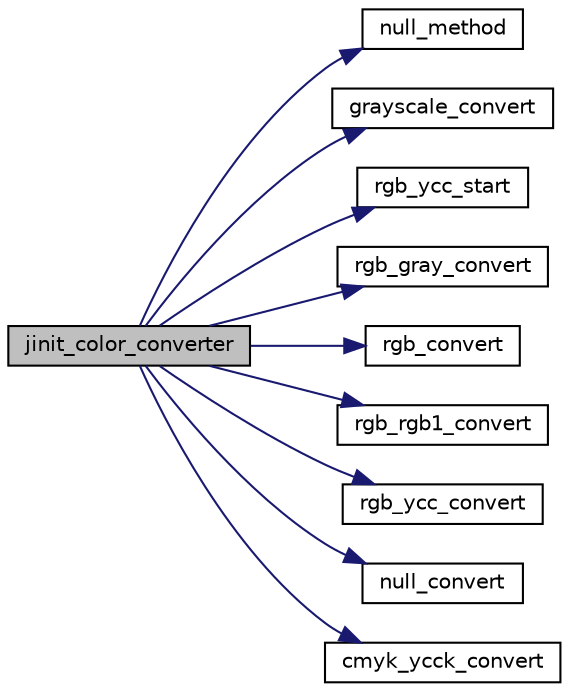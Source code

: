 digraph "jinit_color_converter"
{
 // LATEX_PDF_SIZE
  bgcolor="transparent";
  edge [fontname="Helvetica",fontsize="10",labelfontname="Helvetica",labelfontsize="10"];
  node [fontname="Helvetica",fontsize="10",shape=record];
  rankdir="LR";
  Node10 [label="jinit_color_converter",height=0.2,width=0.4,color="black", fillcolor="grey75", style="filled", fontcolor="black",tooltip=" "];
  Node10 -> Node11 [color="midnightblue",fontsize="10",style="solid",fontname="Helvetica"];
  Node11 [label="null_method",height=0.2,width=0.4,color="black",URL="$jccolor_8c.html#ab019c7b1b84016eba778b6882bb3cf40",tooltip=" "];
  Node10 -> Node12 [color="midnightblue",fontsize="10",style="solid",fontname="Helvetica"];
  Node12 [label="grayscale_convert",height=0.2,width=0.4,color="black",URL="$jccolor_8c.html#a05363c93af8fe7bbd461ceadff2e662c",tooltip=" "];
  Node10 -> Node13 [color="midnightblue",fontsize="10",style="solid",fontname="Helvetica"];
  Node13 [label="rgb_ycc_start",height=0.2,width=0.4,color="black",URL="$jccolor_8c.html#a00e6170e937fe4dc7d743a699bbcd04e",tooltip=" "];
  Node10 -> Node14 [color="midnightblue",fontsize="10",style="solid",fontname="Helvetica"];
  Node14 [label="rgb_gray_convert",height=0.2,width=0.4,color="black",URL="$jccolor_8c.html#aacb9fa25753b50726a6b7b085d366260",tooltip=" "];
  Node10 -> Node15 [color="midnightblue",fontsize="10",style="solid",fontname="Helvetica"];
  Node15 [label="rgb_convert",height=0.2,width=0.4,color="black",URL="$jccolor_8c.html#a8c3af65a752be5ad26213a5e665fd480",tooltip=" "];
  Node10 -> Node16 [color="midnightblue",fontsize="10",style="solid",fontname="Helvetica"];
  Node16 [label="rgb_rgb1_convert",height=0.2,width=0.4,color="black",URL="$jccolor_8c.html#a88e6c16c818775ff1d536f9632c6adbf",tooltip=" "];
  Node10 -> Node17 [color="midnightblue",fontsize="10",style="solid",fontname="Helvetica"];
  Node17 [label="rgb_ycc_convert",height=0.2,width=0.4,color="black",URL="$jccolor_8c.html#af5c5cd65e5b5f7c8e10c00d82ed47af3",tooltip=" "];
  Node10 -> Node18 [color="midnightblue",fontsize="10",style="solid",fontname="Helvetica"];
  Node18 [label="null_convert",height=0.2,width=0.4,color="black",URL="$jccolor_8c.html#a3bc254942cca696f1604636abe897d59",tooltip=" "];
  Node10 -> Node19 [color="midnightblue",fontsize="10",style="solid",fontname="Helvetica"];
  Node19 [label="cmyk_ycck_convert",height=0.2,width=0.4,color="black",URL="$jccolor_8c.html#a07e9f4291a8c8cd2aa78fdd1e04f0599",tooltip=" "];
}
